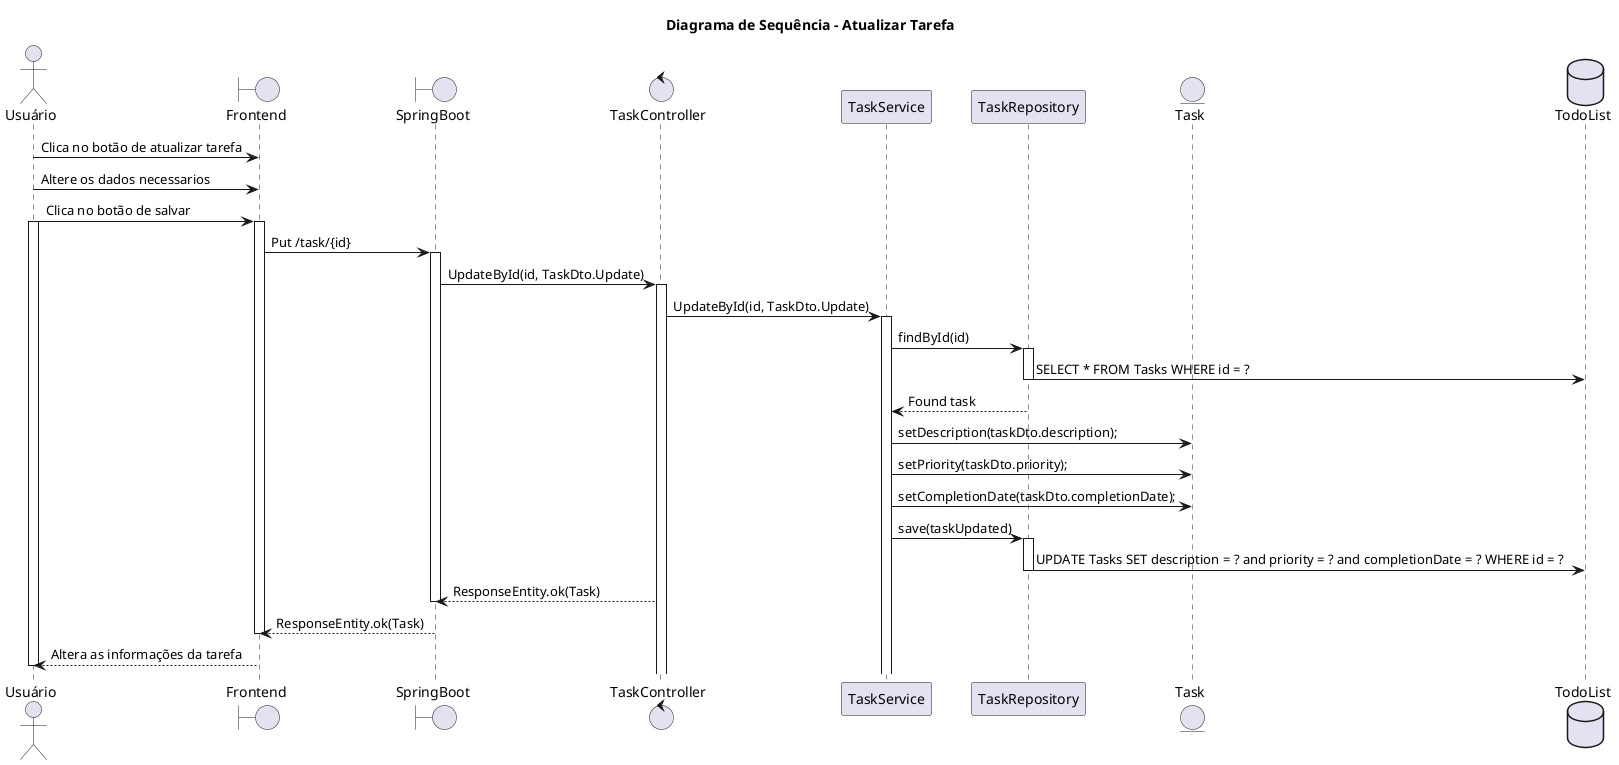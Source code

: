 @startuml
title Diagrama de Sequência - Atualizar Tarefa
actor Usuário
Boundary Frontend
Boundary SpringBoot
Control TaskController
Participant TaskService
Participant TaskRepository
Entity Task
Database TodoList
Usuário -> Frontend: Clica no botão de atualizar tarefa
Usuário -> Frontend: Altere os dados necessarios
Usuário -> Frontend: Clica no botão de salvar
activate Usuário
activate Frontend
Frontend -> SpringBoot: Put /task/{id}
activate SpringBoot
SpringBoot -> TaskController: UpdateById(id, TaskDto.Update)
activate TaskController
TaskController -> TaskService: UpdateById(id, TaskDto.Update)
activate TaskService
TaskService -> TaskRepository: findById(id)
activate TaskRepository
TaskRepository -> TodoList: SELECT * FROM Tasks WHERE id = ?
deactivate TaskRepository
TaskRepository --> TaskService: Found task
TaskService -> Task: setDescription(taskDto.description);
TaskService -> Task: setPriority(taskDto.priority);
TaskService -> Task: setCompletionDate(taskDto.completionDate);
TaskService -> TaskRepository: save(taskUpdated)
activate TaskRepository
TaskRepository -> TodoList: UPDATE Tasks SET description = ? and priority = ? and completionDate = ? WHERE id = ?
deactivate TaskRepository
TaskController --> SpringBoot: ResponseEntity.ok(Task)
deactivate SpringBoot
SpringBoot --> Frontend: ResponseEntity.ok(Task)
deactivate Frontend
Frontend --> Usuário: Altera as informações da tarefa
deactivate Usuário
@enduml